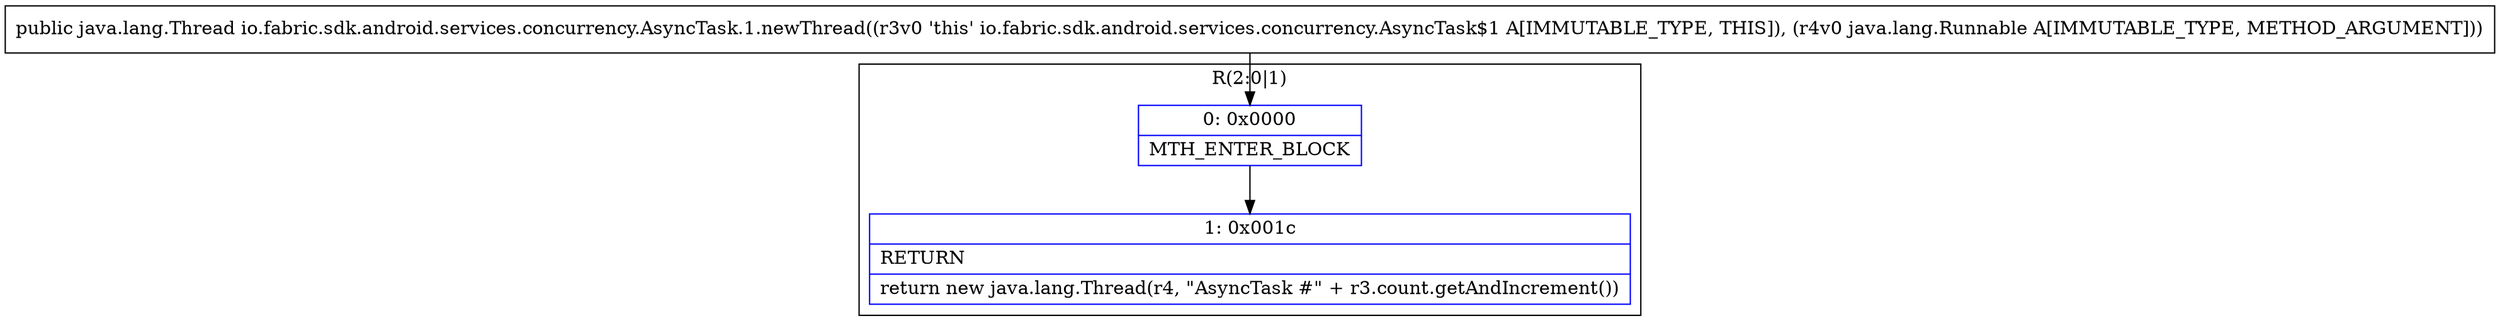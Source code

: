 digraph "CFG forio.fabric.sdk.android.services.concurrency.AsyncTask.1.newThread(Ljava\/lang\/Runnable;)Ljava\/lang\/Thread;" {
subgraph cluster_Region_199097033 {
label = "R(2:0|1)";
node [shape=record,color=blue];
Node_0 [shape=record,label="{0\:\ 0x0000|MTH_ENTER_BLOCK\l}"];
Node_1 [shape=record,label="{1\:\ 0x001c|RETURN\l|return new java.lang.Thread(r4, \"AsyncTask #\" + r3.count.getAndIncrement())\l}"];
}
MethodNode[shape=record,label="{public java.lang.Thread io.fabric.sdk.android.services.concurrency.AsyncTask.1.newThread((r3v0 'this' io.fabric.sdk.android.services.concurrency.AsyncTask$1 A[IMMUTABLE_TYPE, THIS]), (r4v0 java.lang.Runnable A[IMMUTABLE_TYPE, METHOD_ARGUMENT])) }"];
MethodNode -> Node_0;
Node_0 -> Node_1;
}

